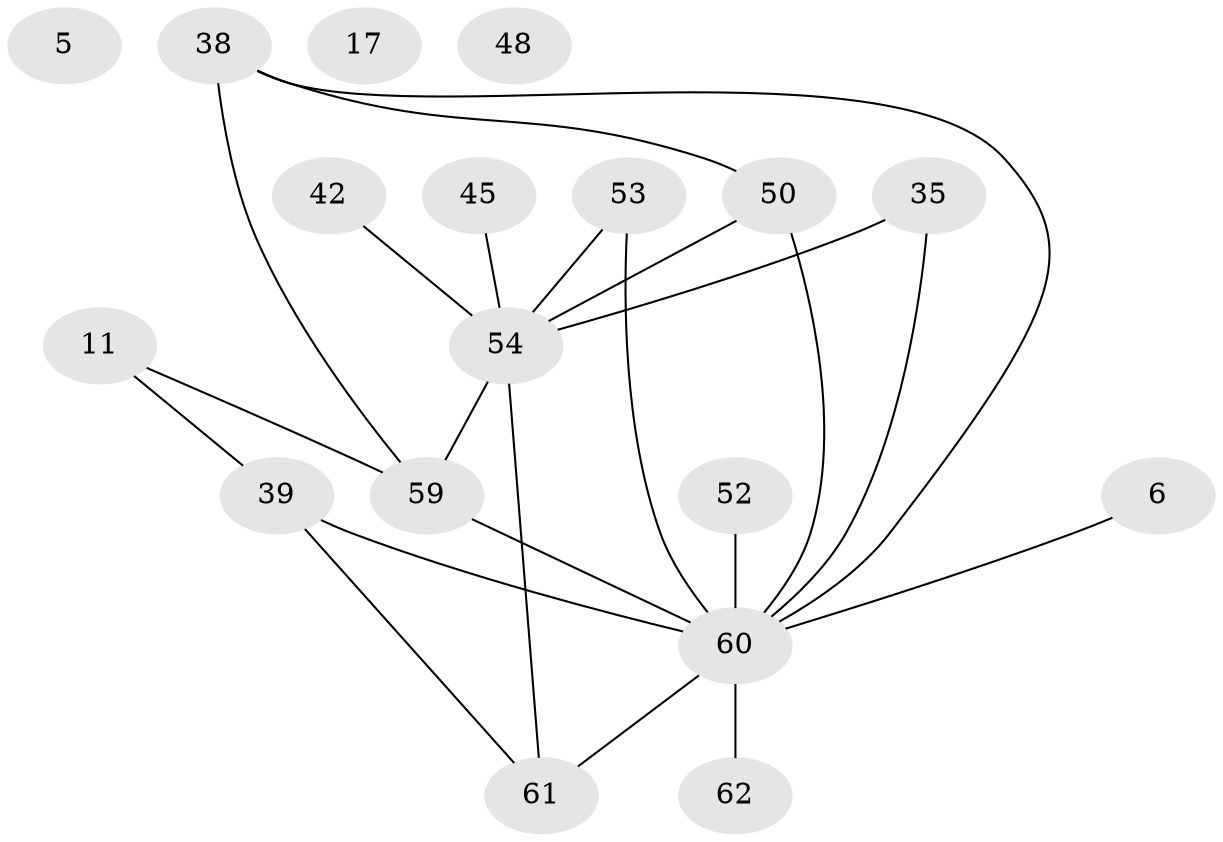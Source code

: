 // original degree distribution, {4: 0.1935483870967742, 3: 0.24193548387096775, 2: 0.25806451612903225, 0: 0.03225806451612903, 1: 0.1774193548387097, 5: 0.06451612903225806, 6: 0.03225806451612903}
// Generated by graph-tools (version 1.1) at 2025/42/03/04/25 21:42:33]
// undirected, 18 vertices, 22 edges
graph export_dot {
graph [start="1"]
  node [color=gray90,style=filled];
  5;
  6;
  11;
  17;
  35 [super="+1"];
  38;
  39 [super="+23"];
  42;
  45 [super="+37"];
  48 [super="+27"];
  50 [super="+28+16"];
  52;
  53;
  54 [super="+25"];
  59 [super="+12+41"];
  60 [super="+40+58+46+57+36"];
  61 [super="+9"];
  62 [super="+49"];
  6 -- 60;
  11 -- 59;
  11 -- 39;
  35 -- 60 [weight=5];
  35 -- 54 [weight=2];
  38 -- 59 [weight=3];
  38 -- 60;
  38 -- 50;
  39 -- 60 [weight=4];
  39 -- 61 [weight=2];
  42 -- 54;
  45 -- 54;
  50 -- 54;
  50 -- 60 [weight=2];
  52 -- 60;
  53 -- 54;
  53 -- 60;
  54 -- 59 [weight=2];
  54 -- 61 [weight=2];
  59 -- 60 [weight=3];
  60 -- 62 [weight=3];
  60 -- 61;
}
